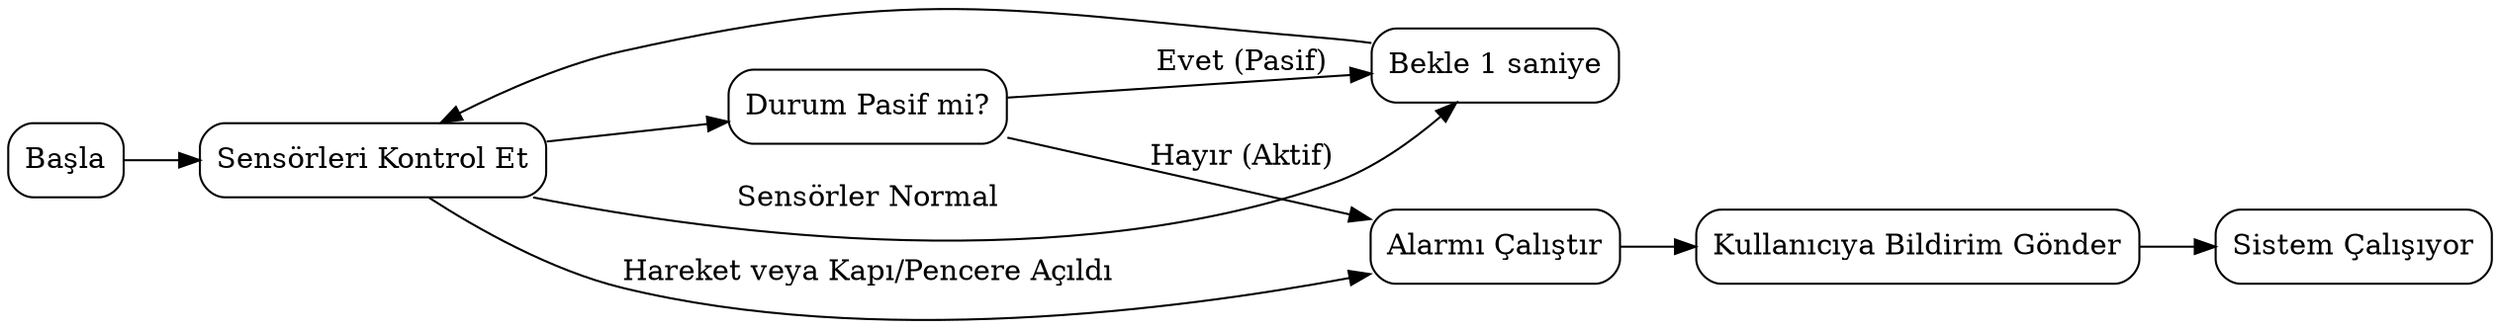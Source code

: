 digraph SmartHomeSecurity {

    rankdir=LR;
    node [shape=box, style=rounded];

    Start [label="Başla"];
    CheckSensors [label="Sensörleri Kontrol Et"];
    SystemState [label="Durum Pasif mi?"];
    Wait [label="Bekle 1 saniye"];
    AlarmTrigger [label="Alarmı Çalıştır"];
    NotifyUser [label="Kullanıcıya Bildirim Gönder"];
    End [label="Sistem Çalışıyor"];

    Start -> CheckSensors;
    CheckSensors -> SystemState;
    SystemState -> Wait [label="Evet (Pasif)"];
    SystemState -> AlarmTrigger [label="Hayır (Aktif)"];

    AlarmTrigger -> NotifyUser;
    NotifyUser -> End;
    Wait -> CheckSensors;

    // Sensör kontrol ayrıntıları
    CheckSensors -> AlarmTrigger [label="Hareket veya Kapı/Pencere Açıldı"];
    CheckSensors -> Wait [label="Sensörler Normal"];

}
